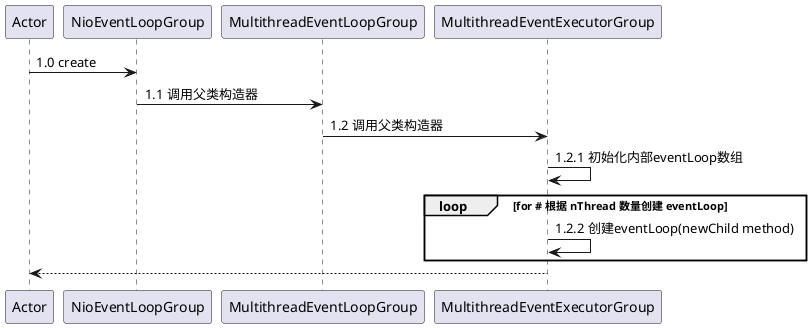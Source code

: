 @startuml participant

Actor -> NioEventLoopGroup: 1.0 create
NioEventLoopGroup -> MultithreadEventLoopGroup: 1.1 调用父类构造器
MultithreadEventLoopGroup -> MultithreadEventExecutorGroup: 1.2 调用父类构造器
MultithreadEventExecutorGroup -> MultithreadEventExecutorGroup: 1.2.1 初始化内部eventLoop数组
loop for # 根据 nThread 数量创建 eventLoop
MultithreadEventExecutorGroup -> MultithreadEventExecutorGroup: 1.2.2 创建eventLoop(newChild method)
end

Actor <-- MultithreadEventExecutorGroup
@enduml